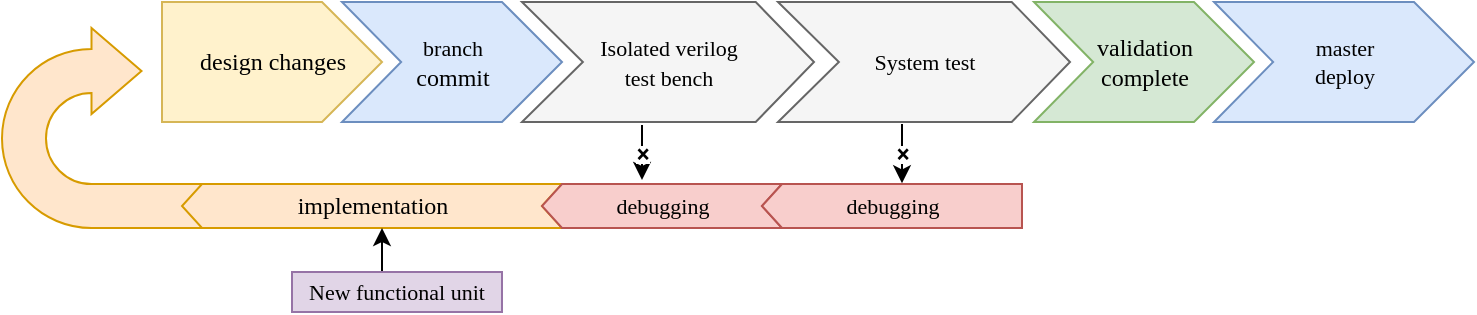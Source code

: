 <mxfile version="14.0.4" type="github">
  <diagram id="84_d3QQW9TCgtqa2I0Hy" name="Page-1">
    <mxGraphModel dx="1722" dy="988" grid="1" gridSize="10" guides="1" tooltips="1" connect="1" arrows="1" fold="1" page="1" pageScale="1" pageWidth="1169" pageHeight="827" math="0" shadow="0">
      <root>
        <mxCell id="0" />
        <mxCell id="1" parent="0" />
        <mxCell id="B_ndb_Hmr398XHAPis72-2" value="" style="html=1;shadow=0;dashed=0;align=center;verticalAlign=middle;shape=mxgraph.arrows2.uTurnArrow;dy=11;arrowHead=43;dx2=25;fillColor=#ffe6cc;strokeColor=#d79b00;fontFamily=Avenir;fontSource=https%3A%2F%2Ffonts.googleapis.com%2Fcss%3Ffamily%3DAvenir;" vertex="1" parent="1">
          <mxGeometry x="220" y="378" width="100" height="100" as="geometry" />
        </mxCell>
        <mxCell id="B_ndb_Hmr398XHAPis72-3" value="&lt;span style=&quot;font-size: 11px&quot;&gt;branch&lt;br&gt;&lt;/span&gt;commit" style="html=1;shadow=0;dashed=0;align=center;verticalAlign=middle;shape=mxgraph.arrows2.arrow;dy=0;dx=30;notch=29.57;fillColor=#dae8fc;strokeColor=#6c8ebf;fontSize=12;fontFamily=Avenir;fontSource=https%3A%2F%2Ffonts.googleapis.com%2Fcss%3Ffamily%3DAvenir;" vertex="1" parent="1">
          <mxGeometry x="390" y="365" width="110" height="60" as="geometry" />
        </mxCell>
        <mxCell id="B_ndb_Hmr398XHAPis72-5" value="design changes" style="html=1;shadow=0;dashed=0;align=center;verticalAlign=middle;shape=mxgraph.arrows2.arrow;dy=0;dx=30;notch=0;fillColor=#fff2cc;strokeColor=#d6b656;fontFamily=Avenir;fontSource=https%3A%2F%2Ffonts.googleapis.com%2Fcss%3Ffamily%3DAvenir;" vertex="1" parent="1">
          <mxGeometry x="300" y="365" width="110" height="60" as="geometry" />
        </mxCell>
        <mxCell id="B_ndb_Hmr398XHAPis72-8" value="validation&lt;br&gt;complete" style="html=1;shadow=0;dashed=0;align=center;verticalAlign=middle;shape=mxgraph.arrows2.arrow;dy=0;dx=30;notch=29.57;fillColor=#d5e8d4;strokeColor=#82b366;fontFamily=Avenir;fontSource=https%3A%2F%2Ffonts.googleapis.com%2Fcss%3Ffamily%3DAvenir;" vertex="1" parent="1">
          <mxGeometry x="736" y="365" width="110" height="60" as="geometry" />
        </mxCell>
        <mxCell id="B_ndb_Hmr398XHAPis72-9" value="implementation" style="html=1;shadow=0;dashed=0;align=center;verticalAlign=middle;shape=mxgraph.arrows2.arrow;dy=0;dx=10;notch=10;flipH=1;fillColor=#ffe6cc;strokeColor=#d79b00;fontFamily=Avenir;fontSource=https%3A%2F%2Ffonts.googleapis.com%2Fcss%3Ffamily%3DAvenir;" vertex="1" parent="1">
          <mxGeometry x="310" y="456" width="190" height="22" as="geometry" />
        </mxCell>
        <mxCell id="B_ndb_Hmr398XHAPis72-10" value="&lt;font style=&quot;font-size: 11px;&quot;&gt;debugging&lt;/font&gt;" style="html=1;shadow=0;dashed=0;align=center;verticalAlign=middle;shape=mxgraph.arrows2.arrow;dy=0;dx=10;notch=10;flipH=1;horizontal=1;fontSize=11;fillColor=#f8cecc;strokeColor=#b85450;fontFamily=Avenir;fontSource=https%3A%2F%2Ffonts.googleapis.com%2Fcss%3Ffamily%3DAvenir;" vertex="1" parent="1">
          <mxGeometry x="490" y="456" width="120" height="22" as="geometry" />
        </mxCell>
        <mxCell id="B_ndb_Hmr398XHAPis72-12" value="&lt;span style=&quot;font-size: 11px;&quot;&gt;debugging&lt;/span&gt;" style="html=1;shadow=0;dashed=0;align=center;verticalAlign=middle;shape=mxgraph.arrows2.arrow;dy=0;dx=10;notch=0;flipH=1;horizontal=1;fontSize=11;fillColor=#f8cecc;strokeColor=#b85450;fontFamily=Avenir;fontSource=https%3A%2F%2Ffonts.googleapis.com%2Fcss%3Ffamily%3DAvenir;" vertex="1" parent="1">
          <mxGeometry x="600" y="456" width="130" height="22" as="geometry" />
        </mxCell>
        <mxCell id="B_ndb_Hmr398XHAPis72-13" value="" style="endArrow=classic;html=1;fontSize=11;exitX=0;exitY=0;exitDx=40;exitDy=60;exitPerimeter=0;fontFamily=Avenir;fontSource=https%3A%2F%2Ffonts.googleapis.com%2Fcss%3Ffamily%3DAvenir;" edge="1" parent="1">
          <mxGeometry relative="1" as="geometry">
            <mxPoint x="540" y="426.5" as="sourcePoint" />
            <mxPoint x="540" y="454" as="targetPoint" />
          </mxGeometry>
        </mxCell>
        <mxCell id="B_ndb_Hmr398XHAPis72-14" value="❌" style="edgeLabel;resizable=0;html=1;align=center;verticalAlign=middle;fontSize=8;fontFamily=Avenir;fontSource=https%3A%2F%2Ffonts.googleapis.com%2Fcss%3Ffamily%3DAvenir;" connectable="0" vertex="1" parent="B_ndb_Hmr398XHAPis72-13">
          <mxGeometry relative="1" as="geometry" />
        </mxCell>
        <mxCell id="B_ndb_Hmr398XHAPis72-17" value="" style="endArrow=classic;html=1;fontSize=11;exitX=0;exitY=0;exitDx=40;exitDy=60;exitPerimeter=0;entryX=0.625;entryY=-0.061;entryDx=0;entryDy=0;entryPerimeter=0;fontFamily=Avenir;fontSource=https%3A%2F%2Ffonts.googleapis.com%2Fcss%3Ffamily%3DAvenir;" edge="1" parent="1">
          <mxGeometry relative="1" as="geometry">
            <mxPoint x="670" y="426.0" as="sourcePoint" />
            <mxPoint x="670" y="455.658" as="targetPoint" />
          </mxGeometry>
        </mxCell>
        <mxCell id="B_ndb_Hmr398XHAPis72-18" value="❌" style="edgeLabel;resizable=0;html=1;align=center;verticalAlign=middle;fontSize=8;fontFamily=Avenir;fontSource=https%3A%2F%2Ffonts.googleapis.com%2Fcss%3Ffamily%3DAvenir;" connectable="0" vertex="1" parent="B_ndb_Hmr398XHAPis72-17">
          <mxGeometry relative="1" as="geometry" />
        </mxCell>
        <mxCell id="B_ndb_Hmr398XHAPis72-19" value="master&lt;br&gt;deploy" style="html=1;shadow=0;dashed=0;align=center;verticalAlign=middle;shape=mxgraph.arrows2.arrow;dy=0;dx=30;notch=29.57;fillColor=#dae8fc;strokeColor=#6c8ebf;fontSize=11;fontFamily=Avenir;fontSource=https%3A%2F%2Ffonts.googleapis.com%2Fcss%3Ffamily%3DAvenir;" vertex="1" parent="1">
          <mxGeometry x="826" y="365" width="130" height="60" as="geometry" />
        </mxCell>
        <mxCell id="B_ndb_Hmr398XHAPis72-20" style="edgeStyle=orthogonalEdgeStyle;rounded=0;orthogonalLoop=1;jettySize=auto;html=1;entryX=0;entryY=0;entryDx=90;entryDy=22;entryPerimeter=0;fontSize=11;fontFamily=Avenir;fontSource=https%3A%2F%2Ffonts.googleapis.com%2Fcss%3Ffamily%3DAvenir;" edge="1" parent="1" target="B_ndb_Hmr398XHAPis72-9">
          <mxGeometry relative="1" as="geometry">
            <mxPoint x="410" y="500" as="sourcePoint" />
          </mxGeometry>
        </mxCell>
        <mxCell id="B_ndb_Hmr398XHAPis72-21" value="New functional unit" style="text;html=1;strokeColor=#9673a6;fillColor=#e1d5e7;align=center;verticalAlign=middle;whiteSpace=wrap;rounded=0;fontSize=11;fontFamily=Avenir;fontSource=https%3A%2F%2Ffonts.googleapis.com%2Fcss%3Ffamily%3DAvenir;" vertex="1" parent="1">
          <mxGeometry x="365" y="500" width="105" height="20" as="geometry" />
        </mxCell>
        <mxCell id="B_ndb_Hmr398XHAPis72-22" value="&lt;span style=&quot;color: rgb(0 , 0 , 0) ; font-size: 11px&quot;&gt;System test&lt;/span&gt;" style="html=1;shadow=0;dashed=0;align=center;verticalAlign=middle;shape=mxgraph.arrows2.arrow;dy=0;dx=29.14;notch=30.43;horizontal=1;fillColor=#f5f5f5;strokeColor=#666666;fontColor=#333333;strokeWidth=1;fontFamily=Avenir;fontSource=https%3A%2F%2Ffonts.googleapis.com%2Fcss%3Ffamily%3DAvenir;" vertex="1" parent="1">
          <mxGeometry x="608" y="365" width="146" height="60" as="geometry" />
        </mxCell>
        <mxCell id="B_ndb_Hmr398XHAPis72-24" value="&lt;span style=&quot;color: rgb(0 , 0 , 0) ; font-size: 11px&quot;&gt;Isolated verilog &lt;br&gt;test bench&lt;/span&gt;" style="html=1;shadow=0;dashed=0;align=center;verticalAlign=middle;shape=mxgraph.arrows2.arrow;dy=0;dx=29.14;notch=30.43;horizontal=1;strokeColor=#666666;strokeWidth=1;fillColor=#f5f5f5;fontColor=#333333;fontFamily=Avenir;fontSource=https%3A%2F%2Ffonts.googleapis.com%2Fcss%3Ffamily%3DAvenir;" vertex="1" parent="1">
          <mxGeometry x="480" y="365" width="146" height="60" as="geometry" />
        </mxCell>
      </root>
    </mxGraphModel>
  </diagram>
</mxfile>
